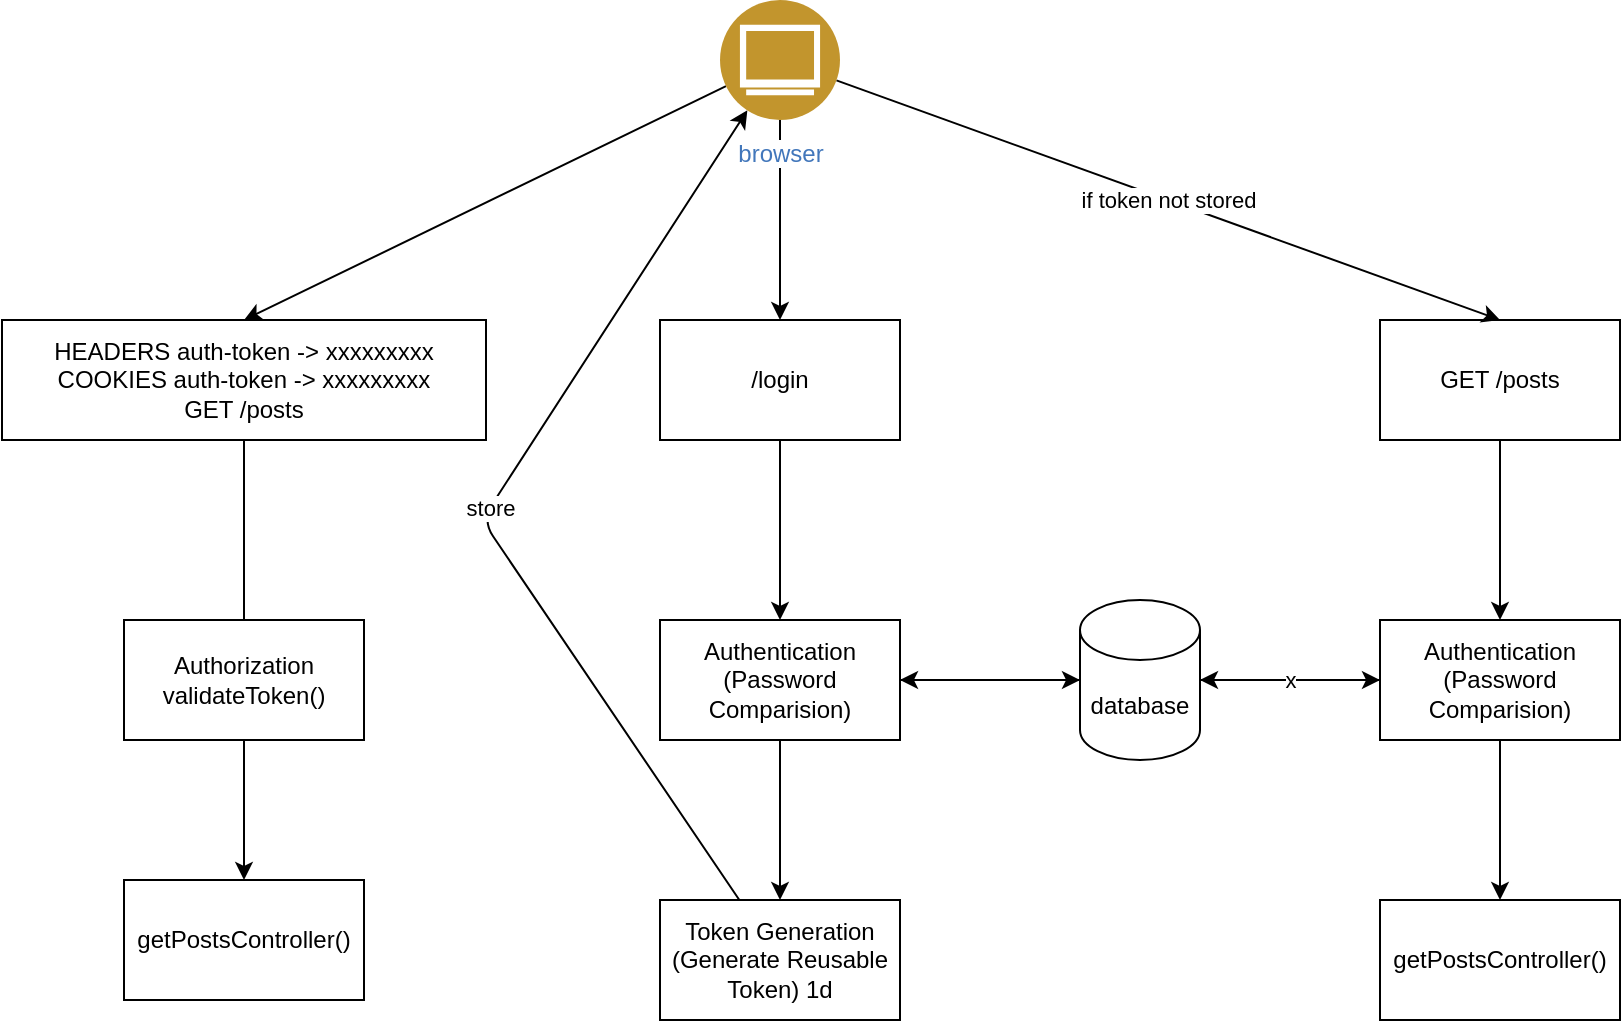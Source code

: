 <mxfile>
    <diagram id="UwLYD3pPTMi3KqgShb64" name="Page-1">
        <mxGraphModel dx="1016" dy="517" grid="1" gridSize="10" guides="1" tooltips="1" connect="1" arrows="1" fold="1" page="1" pageScale="1" pageWidth="827" pageHeight="1169" math="0" shadow="0">
            <root>
                <mxCell id="0"/>
                <mxCell id="1" parent="0"/>
                <mxCell id="21" style="edgeStyle=none;html=1;" parent="1" source="22" target="25" edge="1">
                    <mxGeometry relative="1" as="geometry"/>
                </mxCell>
                <mxCell id="22" value="/login" style="rounded=0;whiteSpace=wrap;html=1;" parent="1" vertex="1">
                    <mxGeometry x="339" y="160" width="120" height="60" as="geometry"/>
                </mxCell>
                <mxCell id="23" value="" style="edgeStyle=none;html=1;" parent="1" source="25" target="26" edge="1">
                    <mxGeometry relative="1" as="geometry"/>
                </mxCell>
                <mxCell id="24" style="edgeStyle=none;html=1;entryX=0;entryY=0.5;entryDx=0;entryDy=0;entryPerimeter=0;" parent="1" source="25" target="33" edge="1">
                    <mxGeometry relative="1" as="geometry"/>
                </mxCell>
                <mxCell id="25" value="Authentication&lt;br&gt;(Password Comparision)" style="rounded=0;whiteSpace=wrap;html=1;" parent="1" vertex="1">
                    <mxGeometry x="339" y="310" width="120" height="60" as="geometry"/>
                </mxCell>
                <mxCell id="41" value="store" style="edgeStyle=none;html=1;" parent="1" source="26" target="35" edge="1">
                    <mxGeometry relative="1" as="geometry">
                        <Array as="points">
                            <mxPoint x="250" y="260"/>
                        </Array>
                    </mxGeometry>
                </mxCell>
                <mxCell id="26" value="Token Generation&lt;br&gt;(Generate Reusable Token) 1d" style="rounded=0;whiteSpace=wrap;html=1;" parent="1" vertex="1">
                    <mxGeometry x="339" y="450" width="120" height="60" as="geometry"/>
                </mxCell>
                <mxCell id="27" value="" style="edgeStyle=none;html=1;" parent="1" source="28" target="30" edge="1">
                    <mxGeometry relative="1" as="geometry"/>
                </mxCell>
                <mxCell id="28" value="GET /posts" style="rounded=0;whiteSpace=wrap;html=1;" parent="1" vertex="1">
                    <mxGeometry x="699" y="160" width="120" height="60" as="geometry"/>
                </mxCell>
                <mxCell id="29" style="edgeStyle=none;html=1;" parent="1" source="30" target="33" edge="1">
                    <mxGeometry relative="1" as="geometry"/>
                </mxCell>
                <mxCell id="48" value="" style="edgeStyle=none;html=1;" edge="1" parent="1" source="30" target="47">
                    <mxGeometry relative="1" as="geometry"/>
                </mxCell>
                <mxCell id="30" value="Authentication&lt;br&gt;(Password Comparision)" style="rounded=0;whiteSpace=wrap;html=1;" parent="1" vertex="1">
                    <mxGeometry x="699" y="310" width="120" height="60" as="geometry"/>
                </mxCell>
                <mxCell id="31" style="edgeStyle=none;html=1;entryX=1;entryY=0.5;entryDx=0;entryDy=0;" parent="1" source="33" target="25" edge="1">
                    <mxGeometry relative="1" as="geometry"/>
                </mxCell>
                <mxCell id="32" value="x" style="edgeStyle=none;html=1;" parent="1" source="33" target="30" edge="1">
                    <mxGeometry relative="1" as="geometry"/>
                </mxCell>
                <mxCell id="33" value="database" style="shape=cylinder3;whiteSpace=wrap;html=1;boundedLbl=1;backgroundOutline=1;size=15;" parent="1" vertex="1">
                    <mxGeometry x="549" y="300" width="60" height="80" as="geometry"/>
                </mxCell>
                <mxCell id="44" value="" style="edgeStyle=none;html=1;startArrow=none;" parent="1" source="45" target="43" edge="1">
                    <mxGeometry relative="1" as="geometry"/>
                </mxCell>
                <mxCell id="34" value="HEADERS auth-token -&amp;gt; xxxxxxxxx&lt;br&gt;COOKIES auth-token -&amp;gt; xxxxxxxxx&lt;br&gt;GET /posts" style="rounded=0;whiteSpace=wrap;html=1;" parent="1" vertex="1">
                    <mxGeometry x="10" y="160" width="242" height="60" as="geometry"/>
                </mxCell>
                <mxCell id="36" style="edgeStyle=none;html=1;" parent="1" source="35" target="22" edge="1">
                    <mxGeometry relative="1" as="geometry"/>
                </mxCell>
                <mxCell id="37" style="edgeStyle=none;html=1;entryX=0.5;entryY=0;entryDx=0;entryDy=0;" parent="1" source="35" target="34" edge="1">
                    <mxGeometry relative="1" as="geometry"/>
                </mxCell>
                <mxCell id="38" value="if token not stored" style="edgeStyle=none;html=1;entryX=0.5;entryY=0;entryDx=0;entryDy=0;" parent="1" source="35" target="28" edge="1">
                    <mxGeometry relative="1" as="geometry"/>
                </mxCell>
                <mxCell id="35" value="browser" style="aspect=fixed;perimeter=ellipsePerimeter;html=1;align=center;shadow=0;dashed=0;fontColor=#4277BB;labelBackgroundColor=#ffffff;fontSize=12;spacingTop=3;image;image=img/lib/ibm/users/browser.svg;" parent="1" vertex="1">
                    <mxGeometry x="369" width="60" height="60" as="geometry"/>
                </mxCell>
                <mxCell id="43" value="getPostsController()" style="whiteSpace=wrap;html=1;rounded=0;" parent="1" vertex="1">
                    <mxGeometry x="71" y="440" width="120" height="60" as="geometry"/>
                </mxCell>
                <mxCell id="46" value="" style="edgeStyle=none;html=1;endArrow=none;" parent="1" source="34" target="45" edge="1">
                    <mxGeometry relative="1" as="geometry">
                        <mxPoint x="131" y="220" as="sourcePoint"/>
                        <mxPoint x="131" y="440" as="targetPoint"/>
                    </mxGeometry>
                </mxCell>
                <mxCell id="45" value="Authorization&lt;br&gt;validateToken()" style="whiteSpace=wrap;html=1;rounded=0;" parent="1" vertex="1">
                    <mxGeometry x="71" y="310" width="120" height="60" as="geometry"/>
                </mxCell>
                <mxCell id="47" value="getPostsController()" style="whiteSpace=wrap;html=1;rounded=0;" vertex="1" parent="1">
                    <mxGeometry x="699" y="450" width="120" height="60" as="geometry"/>
                </mxCell>
            </root>
        </mxGraphModel>
    </diagram>
</mxfile>